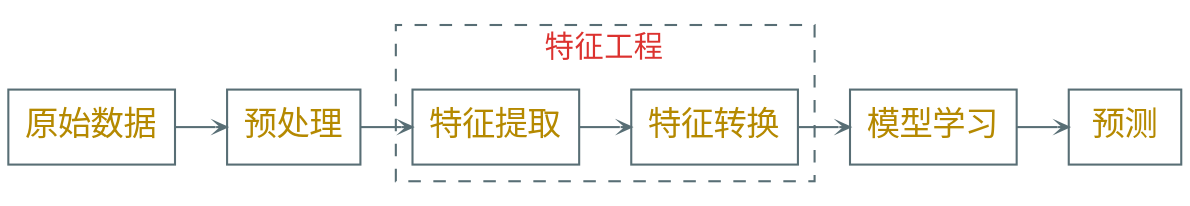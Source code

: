 digraph g {
    graph [nodesep=0.35, ranksep=0.35]
    rankdir=LR
    node [shape=box color="#586e75" fontname="EBG,fzlz" fontcolor="#b58900" fontsize=16]
    edge [arrowhead=vee color="#586e75" fontname="EBG,fzlz" fontcolor="#268bd2" fontsize=16 arrowsize=0.5]
    bgcolor="transparent"

    原始数据 -> 预处理 -> 特征提取 -> 特征转换 -> 模型学习 -> 预测

    subgraph cluster_1 {
        color="#586e75"
        fontcolor="#dc322f"
        fontname="EBG,fzlz"
        style="dashed"
        label="特征工程"
        特征提取 特征转换
    }
}